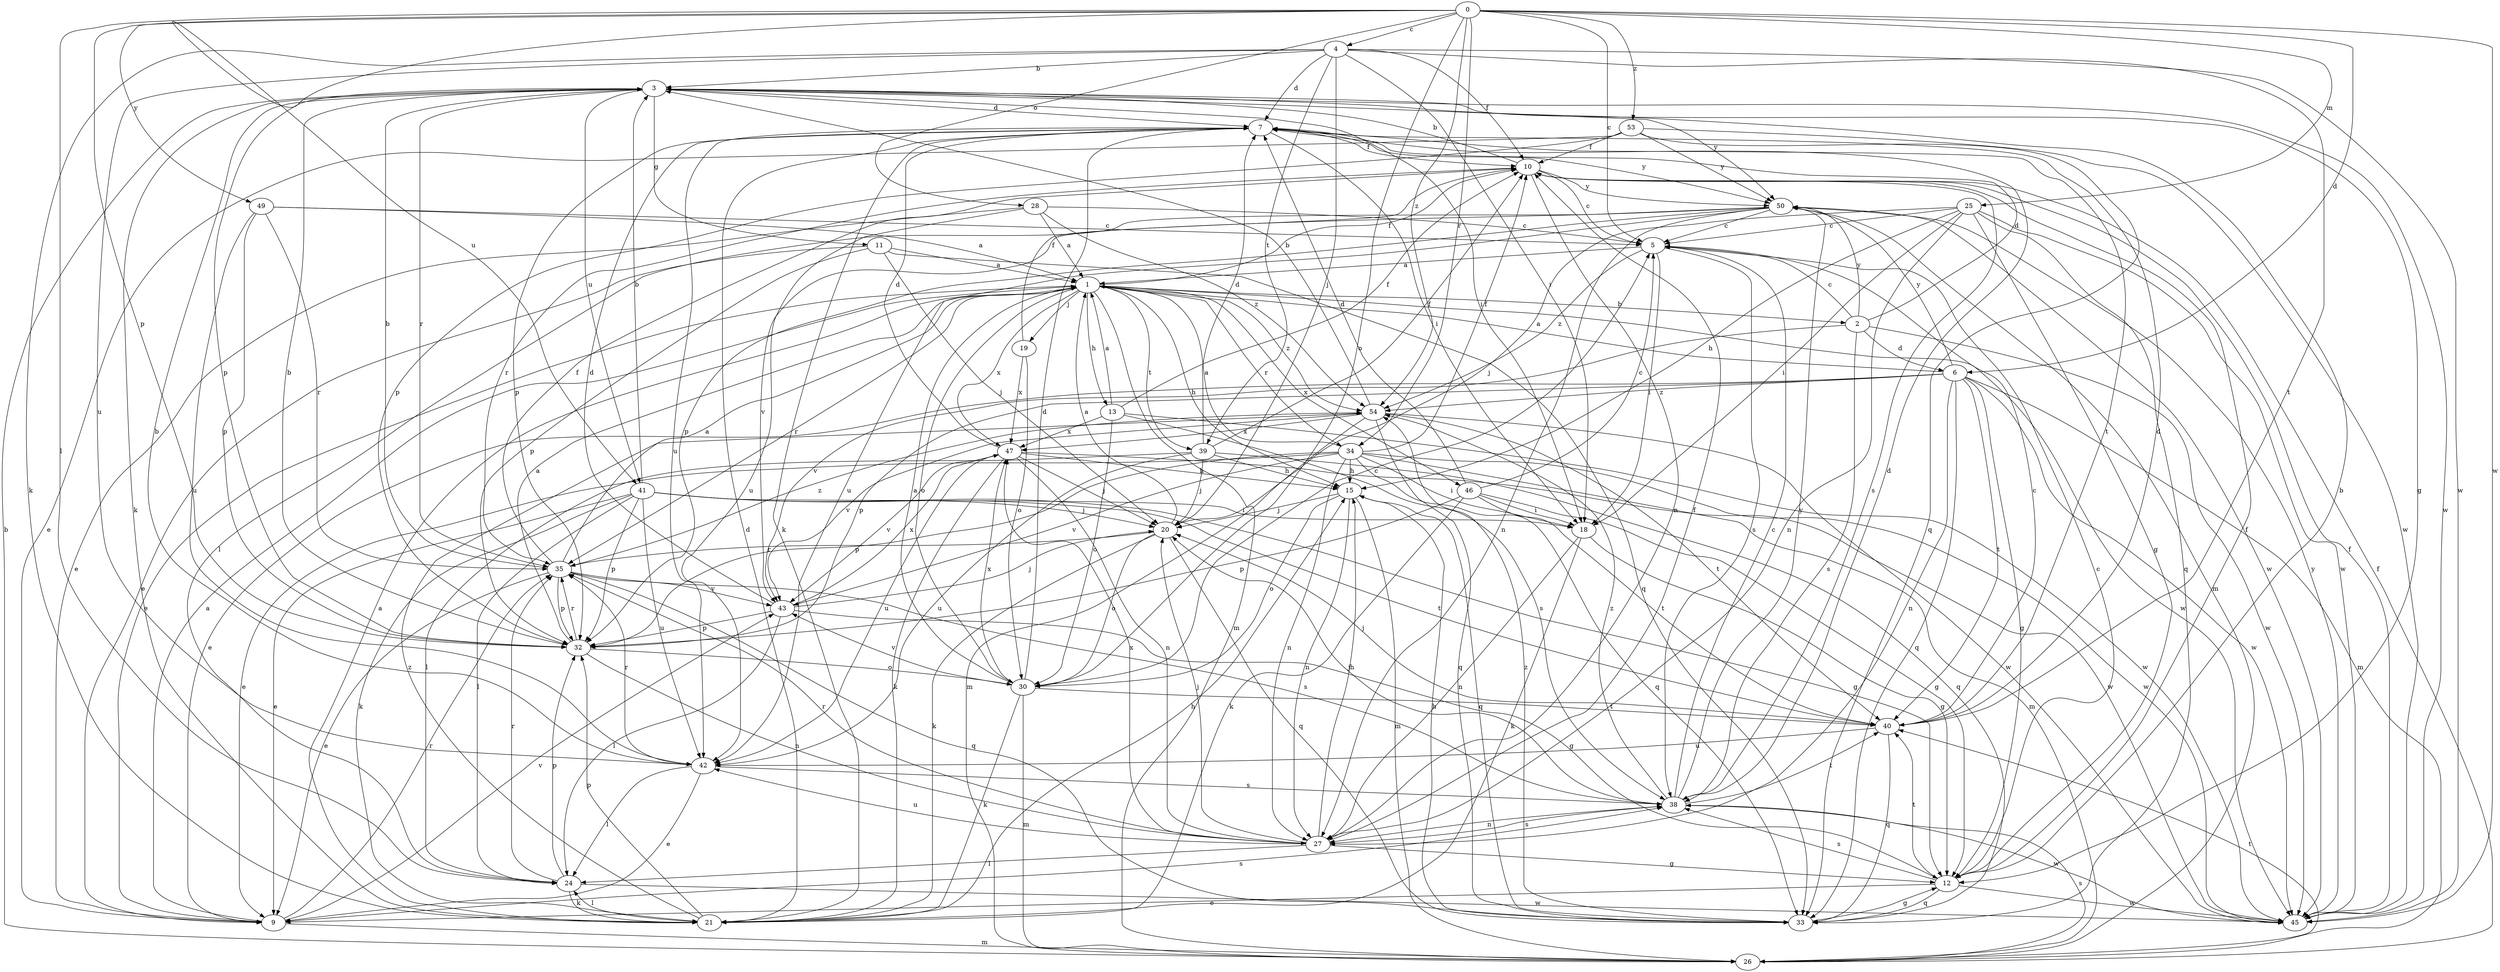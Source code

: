 strict digraph  {
0;
1;
2;
3;
4;
5;
6;
7;
9;
10;
11;
12;
13;
15;
18;
19;
20;
21;
24;
25;
26;
27;
28;
30;
32;
33;
34;
35;
38;
39;
40;
41;
42;
43;
45;
46;
47;
49;
50;
53;
54;
0 -> 4  [label=c];
0 -> 5  [label=c];
0 -> 6  [label=d];
0 -> 24  [label=l];
0 -> 25  [label=m];
0 -> 28  [label=o];
0 -> 30  [label=o];
0 -> 32  [label=p];
0 -> 34  [label=r];
0 -> 41  [label=u];
0 -> 45  [label=w];
0 -> 49  [label=y];
0 -> 53  [label=z];
0 -> 54  [label=z];
1 -> 2  [label=b];
1 -> 9  [label=e];
1 -> 10  [label=f];
1 -> 13  [label=h];
1 -> 15  [label=h];
1 -> 19  [label=j];
1 -> 26  [label=m];
1 -> 30  [label=o];
1 -> 34  [label=r];
1 -> 35  [label=r];
1 -> 39  [label=t];
1 -> 45  [label=w];
1 -> 46  [label=x];
1 -> 47  [label=x];
1 -> 54  [label=z];
2 -> 5  [label=c];
2 -> 6  [label=d];
2 -> 7  [label=d];
2 -> 38  [label=s];
2 -> 43  [label=v];
2 -> 45  [label=w];
2 -> 50  [label=y];
3 -> 7  [label=d];
3 -> 11  [label=g];
3 -> 12  [label=g];
3 -> 18  [label=i];
3 -> 21  [label=k];
3 -> 32  [label=p];
3 -> 35  [label=r];
3 -> 41  [label=u];
3 -> 45  [label=w];
3 -> 50  [label=y];
4 -> 3  [label=b];
4 -> 7  [label=d];
4 -> 10  [label=f];
4 -> 18  [label=i];
4 -> 20  [label=j];
4 -> 21  [label=k];
4 -> 39  [label=t];
4 -> 40  [label=t];
4 -> 42  [label=u];
4 -> 45  [label=w];
5 -> 1  [label=a];
5 -> 18  [label=i];
5 -> 38  [label=s];
5 -> 54  [label=z];
6 -> 1  [label=a];
6 -> 9  [label=e];
6 -> 12  [label=g];
6 -> 26  [label=m];
6 -> 27  [label=n];
6 -> 32  [label=p];
6 -> 33  [label=q];
6 -> 40  [label=t];
6 -> 45  [label=w];
6 -> 50  [label=y];
6 -> 54  [label=z];
7 -> 10  [label=f];
7 -> 18  [label=i];
7 -> 21  [label=k];
7 -> 32  [label=p];
7 -> 40  [label=t];
7 -> 42  [label=u];
7 -> 50  [label=y];
9 -> 1  [label=a];
9 -> 26  [label=m];
9 -> 35  [label=r];
9 -> 38  [label=s];
9 -> 43  [label=v];
10 -> 3  [label=b];
10 -> 5  [label=c];
10 -> 27  [label=n];
10 -> 35  [label=r];
10 -> 38  [label=s];
10 -> 50  [label=y];
11 -> 1  [label=a];
11 -> 9  [label=e];
11 -> 20  [label=j];
11 -> 32  [label=p];
11 -> 33  [label=q];
12 -> 3  [label=b];
12 -> 5  [label=c];
12 -> 9  [label=e];
12 -> 10  [label=f];
12 -> 33  [label=q];
12 -> 38  [label=s];
12 -> 40  [label=t];
12 -> 45  [label=w];
13 -> 1  [label=a];
13 -> 10  [label=f];
13 -> 30  [label=o];
13 -> 38  [label=s];
13 -> 45  [label=w];
13 -> 47  [label=x];
15 -> 20  [label=j];
15 -> 26  [label=m];
15 -> 27  [label=n];
15 -> 30  [label=o];
15 -> 33  [label=q];
18 -> 12  [label=g];
18 -> 21  [label=k];
18 -> 27  [label=n];
19 -> 10  [label=f];
19 -> 30  [label=o];
19 -> 47  [label=x];
20 -> 1  [label=a];
20 -> 21  [label=k];
20 -> 30  [label=o];
20 -> 33  [label=q];
20 -> 35  [label=r];
21 -> 1  [label=a];
21 -> 7  [label=d];
21 -> 15  [label=h];
21 -> 24  [label=l];
21 -> 32  [label=p];
21 -> 54  [label=z];
24 -> 21  [label=k];
24 -> 32  [label=p];
24 -> 35  [label=r];
24 -> 45  [label=w];
25 -> 5  [label=c];
25 -> 12  [label=g];
25 -> 15  [label=h];
25 -> 18  [label=i];
25 -> 20  [label=j];
25 -> 27  [label=n];
25 -> 33  [label=q];
25 -> 45  [label=w];
26 -> 3  [label=b];
26 -> 10  [label=f];
26 -> 38  [label=s];
26 -> 40  [label=t];
27 -> 10  [label=f];
27 -> 12  [label=g];
27 -> 15  [label=h];
27 -> 20  [label=j];
27 -> 24  [label=l];
27 -> 35  [label=r];
27 -> 38  [label=s];
27 -> 42  [label=u];
27 -> 47  [label=x];
28 -> 1  [label=a];
28 -> 5  [label=c];
28 -> 9  [label=e];
28 -> 42  [label=u];
28 -> 54  [label=z];
30 -> 1  [label=a];
30 -> 5  [label=c];
30 -> 7  [label=d];
30 -> 21  [label=k];
30 -> 26  [label=m];
30 -> 40  [label=t];
30 -> 43  [label=v];
30 -> 47  [label=x];
32 -> 1  [label=a];
32 -> 3  [label=b];
32 -> 27  [label=n];
32 -> 30  [label=o];
32 -> 35  [label=r];
33 -> 12  [label=g];
33 -> 15  [label=h];
33 -> 54  [label=z];
34 -> 1  [label=a];
34 -> 9  [label=e];
34 -> 10  [label=f];
34 -> 15  [label=h];
34 -> 18  [label=i];
34 -> 26  [label=m];
34 -> 27  [label=n];
34 -> 32  [label=p];
34 -> 33  [label=q];
34 -> 43  [label=v];
34 -> 45  [label=w];
35 -> 1  [label=a];
35 -> 3  [label=b];
35 -> 9  [label=e];
35 -> 10  [label=f];
35 -> 32  [label=p];
35 -> 33  [label=q];
35 -> 38  [label=s];
35 -> 43  [label=v];
35 -> 54  [label=z];
38 -> 5  [label=c];
38 -> 7  [label=d];
38 -> 20  [label=j];
38 -> 27  [label=n];
38 -> 40  [label=t];
38 -> 45  [label=w];
38 -> 50  [label=y];
38 -> 54  [label=z];
39 -> 7  [label=d];
39 -> 10  [label=f];
39 -> 15  [label=h];
39 -> 20  [label=j];
39 -> 24  [label=l];
39 -> 33  [label=q];
39 -> 42  [label=u];
40 -> 5  [label=c];
40 -> 7  [label=d];
40 -> 20  [label=j];
40 -> 33  [label=q];
40 -> 42  [label=u];
41 -> 3  [label=b];
41 -> 9  [label=e];
41 -> 12  [label=g];
41 -> 18  [label=i];
41 -> 20  [label=j];
41 -> 21  [label=k];
41 -> 24  [label=l];
41 -> 32  [label=p];
41 -> 40  [label=t];
41 -> 42  [label=u];
42 -> 3  [label=b];
42 -> 9  [label=e];
42 -> 24  [label=l];
42 -> 35  [label=r];
42 -> 38  [label=s];
43 -> 7  [label=d];
43 -> 12  [label=g];
43 -> 20  [label=j];
43 -> 24  [label=l];
43 -> 32  [label=p];
43 -> 47  [label=x];
45 -> 10  [label=f];
45 -> 50  [label=y];
46 -> 5  [label=c];
46 -> 7  [label=d];
46 -> 12  [label=g];
46 -> 18  [label=i];
46 -> 21  [label=k];
46 -> 32  [label=p];
46 -> 40  [label=t];
47 -> 7  [label=d];
47 -> 15  [label=h];
47 -> 20  [label=j];
47 -> 21  [label=k];
47 -> 27  [label=n];
47 -> 42  [label=u];
47 -> 43  [label=v];
47 -> 45  [label=w];
49 -> 1  [label=a];
49 -> 5  [label=c];
49 -> 32  [label=p];
49 -> 35  [label=r];
49 -> 42  [label=u];
50 -> 5  [label=c];
50 -> 24  [label=l];
50 -> 26  [label=m];
50 -> 27  [label=n];
50 -> 32  [label=p];
50 -> 42  [label=u];
50 -> 43  [label=v];
50 -> 45  [label=w];
53 -> 9  [label=e];
53 -> 10  [label=f];
53 -> 32  [label=p];
53 -> 33  [label=q];
53 -> 45  [label=w];
53 -> 50  [label=y];
54 -> 3  [label=b];
54 -> 26  [label=m];
54 -> 33  [label=q];
54 -> 40  [label=t];
54 -> 43  [label=v];
54 -> 45  [label=w];
54 -> 47  [label=x];
}

